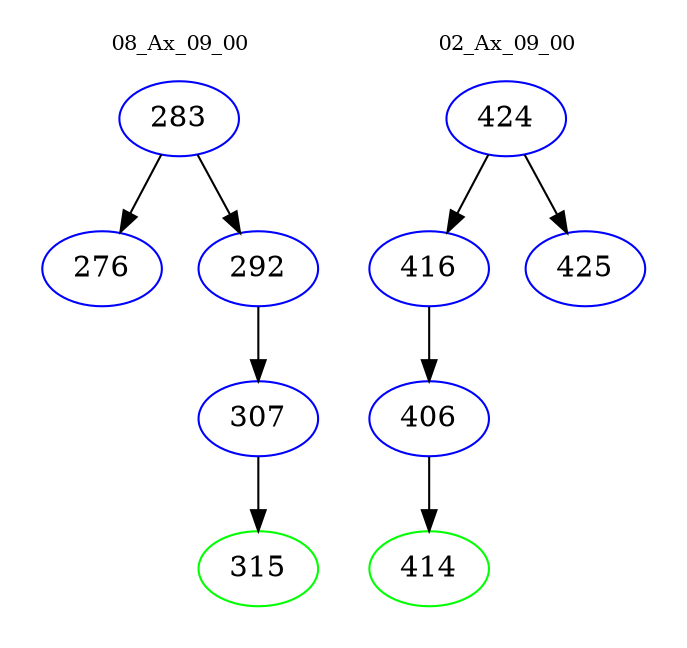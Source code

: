 digraph{
subgraph cluster_0 {
color = white
label = "08_Ax_09_00";
fontsize=10;
T0_283 [label="283", color="blue"]
T0_283 -> T0_276 [color="black"]
T0_276 [label="276", color="blue"]
T0_283 -> T0_292 [color="black"]
T0_292 [label="292", color="blue"]
T0_292 -> T0_307 [color="black"]
T0_307 [label="307", color="blue"]
T0_307 -> T0_315 [color="black"]
T0_315 [label="315", color="green"]
}
subgraph cluster_1 {
color = white
label = "02_Ax_09_00";
fontsize=10;
T1_424 [label="424", color="blue"]
T1_424 -> T1_416 [color="black"]
T1_416 [label="416", color="blue"]
T1_416 -> T1_406 [color="black"]
T1_406 [label="406", color="blue"]
T1_406 -> T1_414 [color="black"]
T1_414 [label="414", color="green"]
T1_424 -> T1_425 [color="black"]
T1_425 [label="425", color="blue"]
}
}
